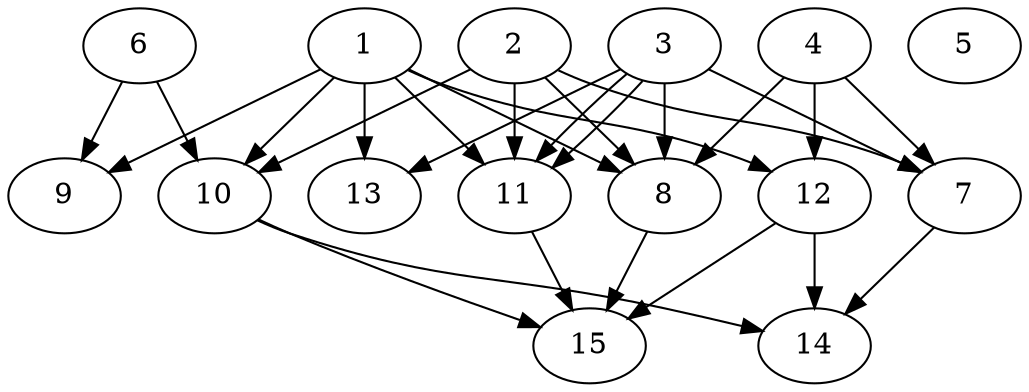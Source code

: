 // DAG automatically generated by daggen at Tue Aug  6 16:26:17 2019
// ./daggen --dot -n 15 --ccr 0.3 --fat 0.7 --regular 0.5 --density 0.6 --mindata 5242880 --maxdata 52428800 
digraph G {
  1 [size="142813867", alpha="0.17", expect_size="42844160"] 
  1 -> 8 [size ="42844160"]
  1 -> 9 [size ="42844160"]
  1 -> 10 [size ="42844160"]
  1 -> 11 [size ="42844160"]
  1 -> 12 [size ="42844160"]
  1 -> 13 [size ="42844160"]
  2 [size="150599680", alpha="0.02", expect_size="45179904"] 
  2 -> 7 [size ="45179904"]
  2 -> 8 [size ="45179904"]
  2 -> 10 [size ="45179904"]
  2 -> 11 [size ="45179904"]
  3 [size="130474667", alpha="0.04", expect_size="39142400"] 
  3 -> 7 [size ="39142400"]
  3 -> 8 [size ="39142400"]
  3 -> 11 [size ="39142400"]
  3 -> 11 [size ="39142400"]
  3 -> 13 [size ="39142400"]
  4 [size="50568533", alpha="0.13", expect_size="15170560"] 
  4 -> 7 [size ="15170560"]
  4 -> 8 [size ="15170560"]
  4 -> 12 [size ="15170560"]
  5 [size="135294293", alpha="0.15", expect_size="40588288"] 
  6 [size="90736640", alpha="0.13", expect_size="27220992"] 
  6 -> 9 [size ="27220992"]
  6 -> 10 [size ="27220992"]
  7 [size="97634987", alpha="0.08", expect_size="29290496"] 
  7 -> 14 [size ="29290496"]
  8 [size="54121813", alpha="0.06", expect_size="16236544"] 
  8 -> 15 [size ="16236544"]
  9 [size="168144213", alpha="0.08", expect_size="50443264"] 
  10 [size="168905387", alpha="0.02", expect_size="50671616"] 
  10 -> 14 [size ="50671616"]
  10 -> 15 [size ="50671616"]
  11 [size="34017280", alpha="0.02", expect_size="10205184"] 
  11 -> 15 [size ="10205184"]
  12 [size="166024533", alpha="0.07", expect_size="49807360"] 
  12 -> 14 [size ="49807360"]
  12 -> 15 [size ="49807360"]
  13 [size="23391573", alpha="0.06", expect_size="7017472"] 
  14 [size="52343467", alpha="0.17", expect_size="15703040"] 
  15 [size="151381333", alpha="0.04", expect_size="45414400"] 
}
